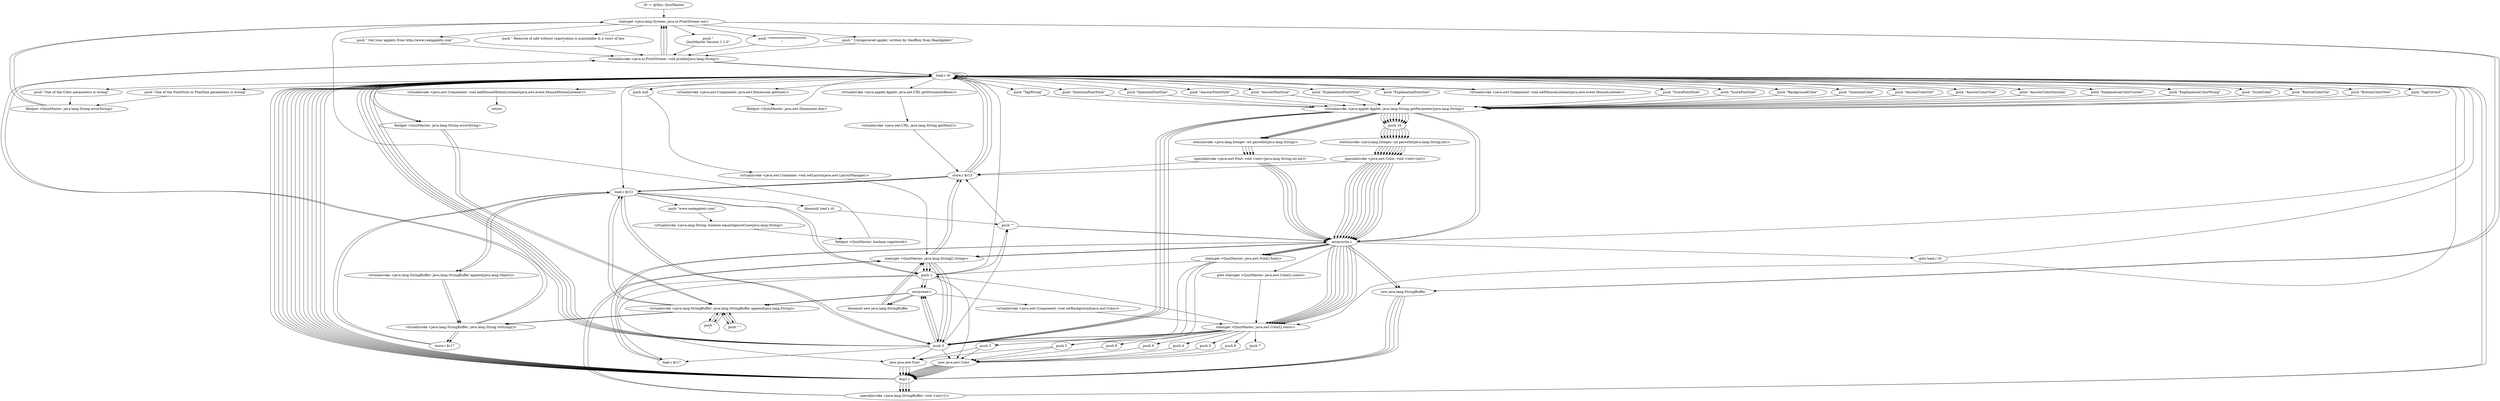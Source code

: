 digraph "" {
    "r0 := @this: QuizMaster"
    "staticget <java.lang.System: java.io.PrintStream out>"
    "r0 := @this: QuizMaster"->"staticget <java.lang.System: java.io.PrintStream out>";
    "push \"\nQuizMaster Version 1.1.0\""
    "staticget <java.lang.System: java.io.PrintStream out>"->"push \"\nQuizMaster Version 1.1.0\"";
    "virtualinvoke <java.io.PrintStream: void println(java.lang.String)>"
    "push \"\nQuizMaster Version 1.1.0\""->"virtualinvoke <java.io.PrintStream: void println(java.lang.String)>";
    "virtualinvoke <java.io.PrintStream: void println(java.lang.String)>"->"staticget <java.lang.System: java.io.PrintStream out>";
    "push \"************************\n\""
    "staticget <java.lang.System: java.io.PrintStream out>"->"push \"************************\n\"";
    "push \"************************\n\""->"virtualinvoke <java.io.PrintStream: void println(java.lang.String)>";
    "load.r r0"
    "virtualinvoke <java.io.PrintStream: void println(java.lang.String)>"->"load.r r0";
    "virtualinvoke <java.applet.Applet: java.net.URL getDocumentBase()>"
    "load.r r0"->"virtualinvoke <java.applet.Applet: java.net.URL getDocumentBase()>";
    "virtualinvoke <java.net.URL: java.lang.String getHost()>"
    "virtualinvoke <java.applet.Applet: java.net.URL getDocumentBase()>"->"virtualinvoke <java.net.URL: java.lang.String getHost()>";
    "store.r $r13"
    "virtualinvoke <java.net.URL: java.lang.String getHost()>"->"store.r $r13";
    "load.r $r13"
    "store.r $r13"->"load.r $r13";
    "ifnonnull load.r r0"
    "load.r $r13"->"ifnonnull load.r r0";
    "push \"\""
    "ifnonnull load.r r0"->"push \"\"";
    "push \"\""->"store.r $r13";
    "store.r $r13"->"load.r r0";
    "load.r r0"->"load.r $r13";
    "push \"www.realapplets.com\""
    "load.r $r13"->"push \"www.realapplets.com\"";
    "virtualinvoke <java.lang.String: boolean equalsIgnoreCase(java.lang.String)>"
    "push \"www.realapplets.com\""->"virtualinvoke <java.lang.String: boolean equalsIgnoreCase(java.lang.String)>";
    "fieldput <QuizMaster: boolean registered>"
    "virtualinvoke <java.lang.String: boolean equalsIgnoreCase(java.lang.String)>"->"fieldput <QuizMaster: boolean registered>";
    "fieldput <QuizMaster: boolean registered>"->"staticget <java.lang.System: java.io.PrintStream out>";
    "push \" Unregistered applet, written by Geoffrey from RealApplets\""
    "staticget <java.lang.System: java.io.PrintStream out>"->"push \" Unregistered applet, written by Geoffrey from RealApplets\"";
    "push \" Unregistered applet, written by Geoffrey from RealApplets\""->"virtualinvoke <java.io.PrintStream: void println(java.lang.String)>";
    "virtualinvoke <java.io.PrintStream: void println(java.lang.String)>"->"staticget <java.lang.System: java.io.PrintStream out>";
    "push \" Get your applets from http://www.realapplets.com\""
    "staticget <java.lang.System: java.io.PrintStream out>"->"push \" Get your applets from http://www.realapplets.com\"";
    "push \" Get your applets from http://www.realapplets.com\""->"virtualinvoke <java.io.PrintStream: void println(java.lang.String)>";
    "virtualinvoke <java.io.PrintStream: void println(java.lang.String)>"->"staticget <java.lang.System: java.io.PrintStream out>";
    "push \" Removal of add without registration is punishable in a court of law.\n\""
    "staticget <java.lang.System: java.io.PrintStream out>"->"push \" Removal of add without registration is punishable in a court of law.\n\"";
    "push \" Removal of add without registration is punishable in a court of law.\n\""->"virtualinvoke <java.io.PrintStream: void println(java.lang.String)>";
    "virtualinvoke <java.io.PrintStream: void println(java.lang.String)>"->"load.r r0";
    "load.r r0"->"load.r r0";
    "virtualinvoke <java.awt.Component: java.awt.Dimension getSize()>"
    "load.r r0"->"virtualinvoke <java.awt.Component: java.awt.Dimension getSize()>";
    "fieldput <QuizMaster: java.awt.Dimension dim>"
    "virtualinvoke <java.awt.Component: java.awt.Dimension getSize()>"->"fieldput <QuizMaster: java.awt.Dimension dim>";
    "fieldput <QuizMaster: java.awt.Dimension dim>"->"load.r r0";
    "push null"
    "load.r r0"->"push null";
    "virtualinvoke <java.awt.Container: void setLayout(java.awt.LayoutManager)>"
    "push null"->"virtualinvoke <java.awt.Container: void setLayout(java.awt.LayoutManager)>";
    "staticget <QuizMaster: java.lang.String[] strings>"
    "virtualinvoke <java.awt.Container: void setLayout(java.awt.LayoutManager)>"->"staticget <QuizMaster: java.lang.String[] strings>";
    "push 0"
    "staticget <QuizMaster: java.lang.String[] strings>"->"push 0";
    "push 0"->"load.r r0";
    "push \"TagCorrect\""
    "load.r r0"->"push \"TagCorrect\"";
    "virtualinvoke <java.applet.Applet: java.lang.String getParameter(java.lang.String)>"
    "push \"TagCorrect\""->"virtualinvoke <java.applet.Applet: java.lang.String getParameter(java.lang.String)>";
    "arraywrite.r"
    "virtualinvoke <java.applet.Applet: java.lang.String getParameter(java.lang.String)>"->"arraywrite.r";
    "arraywrite.r"->"staticget <QuizMaster: java.lang.String[] strings>";
    "staticget <QuizMaster: java.lang.String[] strings>"->"push 0";
    "arrayread.r"
    "push 0"->"arrayread.r";
    "ifnonnull new java.lang.StringBuffer"
    "arrayread.r"->"ifnonnull new java.lang.StringBuffer";
    "ifnonnull new java.lang.StringBuffer"->"staticget <QuizMaster: java.lang.String[] strings>";
    "staticget <QuizMaster: java.lang.String[] strings>"->"push 0";
    "push 0"->"push \"\"";
    "push \"\""->"arraywrite.r";
    "new java.lang.StringBuffer"
    "arraywrite.r"->"new java.lang.StringBuffer";
    "dup1.r"
    "new java.lang.StringBuffer"->"dup1.r";
    "specialinvoke <java.lang.StringBuffer: void <init>()>"
    "dup1.r"->"specialinvoke <java.lang.StringBuffer: void <init>()>";
    "specialinvoke <java.lang.StringBuffer: void <init>()>"->"staticget <QuizMaster: java.lang.String[] strings>";
    "staticget <QuizMaster: java.lang.String[] strings>"->"store.r $r13";
    "store.r $r13"->"load.r $r13";
    "load.r $r13"->"push 0";
    "push 0"->"arrayread.r";
    "virtualinvoke <java.lang.StringBuffer: java.lang.StringBuffer append(java.lang.String)>"
    "arrayread.r"->"virtualinvoke <java.lang.StringBuffer: java.lang.StringBuffer append(java.lang.String)>";
    "push \" \""
    "virtualinvoke <java.lang.StringBuffer: java.lang.StringBuffer append(java.lang.String)>"->"push \" \"";
    "push \" \""->"virtualinvoke <java.lang.StringBuffer: java.lang.StringBuffer append(java.lang.String)>";
    "virtualinvoke <java.lang.StringBuffer: java.lang.String toString()>"
    "virtualinvoke <java.lang.StringBuffer: java.lang.StringBuffer append(java.lang.String)>"->"virtualinvoke <java.lang.StringBuffer: java.lang.String toString()>";
    "store.r $r17"
    "virtualinvoke <java.lang.StringBuffer: java.lang.String toString()>"->"store.r $r17";
    "store.r $r17"->"load.r $r13";
    "load.r $r13"->"push 0";
    "load.r $r17"
    "push 0"->"load.r $r17";
    "load.r $r17"->"arraywrite.r";
    "arraywrite.r"->"staticget <QuizMaster: java.lang.String[] strings>";
    "push 1"
    "staticget <QuizMaster: java.lang.String[] strings>"->"push 1";
    "push 1"->"load.r r0";
    "push \"TagWrong\""
    "load.r r0"->"push \"TagWrong\"";
    "push \"TagWrong\""->"virtualinvoke <java.applet.Applet: java.lang.String getParameter(java.lang.String)>";
    "virtualinvoke <java.applet.Applet: java.lang.String getParameter(java.lang.String)>"->"arraywrite.r";
    "arraywrite.r"->"staticget <QuizMaster: java.lang.String[] strings>";
    "staticget <QuizMaster: java.lang.String[] strings>"->"push 1";
    "push 1"->"arrayread.r";
    "arrayread.r"->"ifnonnull new java.lang.StringBuffer";
    "ifnonnull new java.lang.StringBuffer"->"staticget <QuizMaster: java.lang.String[] strings>";
    "staticget <QuizMaster: java.lang.String[] strings>"->"push 1";
    "push 1"->"push \"\"";
    "push \"\""->"arraywrite.r";
    "arraywrite.r"->"new java.lang.StringBuffer";
    "new java.lang.StringBuffer"->"dup1.r";
    "dup1.r"->"specialinvoke <java.lang.StringBuffer: void <init>()>";
    "specialinvoke <java.lang.StringBuffer: void <init>()>"->"staticget <QuizMaster: java.lang.String[] strings>";
    "staticget <QuizMaster: java.lang.String[] strings>"->"store.r $r13";
    "store.r $r13"->"load.r $r13";
    "load.r $r13"->"push 1";
    "push 1"->"arrayread.r";
    "arrayread.r"->"virtualinvoke <java.lang.StringBuffer: java.lang.StringBuffer append(java.lang.String)>";
    "virtualinvoke <java.lang.StringBuffer: java.lang.StringBuffer append(java.lang.String)>"->"push \" \"";
    "push \" \""->"virtualinvoke <java.lang.StringBuffer: java.lang.StringBuffer append(java.lang.String)>";
    "virtualinvoke <java.lang.StringBuffer: java.lang.StringBuffer append(java.lang.String)>"->"virtualinvoke <java.lang.StringBuffer: java.lang.String toString()>";
    "virtualinvoke <java.lang.StringBuffer: java.lang.String toString()>"->"store.r $r17";
    "store.r $r17"->"load.r $r13";
    "load.r $r13"->"push 1";
    "push 1"->"load.r $r17";
    "load.r $r17"->"arraywrite.r";
    "staticget <QuizMaster: java.awt.Font[] fonts>"
    "arraywrite.r"->"staticget <QuizMaster: java.awt.Font[] fonts>";
    "staticget <QuizMaster: java.awt.Font[] fonts>"->"push 0";
    "new java.awt.Font"
    "push 0"->"new java.awt.Font";
    "new java.awt.Font"->"dup1.r";
    "dup1.r"->"load.r r0";
    "push \"QuestionFontStyle\""
    "load.r r0"->"push \"QuestionFontStyle\"";
    "push \"QuestionFontStyle\""->"virtualinvoke <java.applet.Applet: java.lang.String getParameter(java.lang.String)>";
    "virtualinvoke <java.applet.Applet: java.lang.String getParameter(java.lang.String)>"->"push 0";
    "push 0"->"load.r r0";
    "push \"QuestionFontSize\""
    "load.r r0"->"push \"QuestionFontSize\"";
    "push \"QuestionFontSize\""->"virtualinvoke <java.applet.Applet: java.lang.String getParameter(java.lang.String)>";
    "staticinvoke <java.lang.Integer: int parseInt(java.lang.String)>"
    "virtualinvoke <java.applet.Applet: java.lang.String getParameter(java.lang.String)>"->"staticinvoke <java.lang.Integer: int parseInt(java.lang.String)>";
    "specialinvoke <java.awt.Font: void <init>(java.lang.String,int,int)>"
    "staticinvoke <java.lang.Integer: int parseInt(java.lang.String)>"->"specialinvoke <java.awt.Font: void <init>(java.lang.String,int,int)>";
    "specialinvoke <java.awt.Font: void <init>(java.lang.String,int,int)>"->"arraywrite.r";
    "arraywrite.r"->"staticget <QuizMaster: java.awt.Font[] fonts>";
    "staticget <QuizMaster: java.awt.Font[] fonts>"->"push 1";
    "push 1"->"new java.awt.Font";
    "new java.awt.Font"->"dup1.r";
    "dup1.r"->"load.r r0";
    "push \"AnswerFontStyle\""
    "load.r r0"->"push \"AnswerFontStyle\"";
    "push \"AnswerFontStyle\""->"virtualinvoke <java.applet.Applet: java.lang.String getParameter(java.lang.String)>";
    "virtualinvoke <java.applet.Applet: java.lang.String getParameter(java.lang.String)>"->"push 0";
    "push 0"->"load.r r0";
    "push \"AnswerFontSize\""
    "load.r r0"->"push \"AnswerFontSize\"";
    "push \"AnswerFontSize\""->"virtualinvoke <java.applet.Applet: java.lang.String getParameter(java.lang.String)>";
    "virtualinvoke <java.applet.Applet: java.lang.String getParameter(java.lang.String)>"->"staticinvoke <java.lang.Integer: int parseInt(java.lang.String)>";
    "staticinvoke <java.lang.Integer: int parseInt(java.lang.String)>"->"specialinvoke <java.awt.Font: void <init>(java.lang.String,int,int)>";
    "specialinvoke <java.awt.Font: void <init>(java.lang.String,int,int)>"->"arraywrite.r";
    "arraywrite.r"->"staticget <QuizMaster: java.awt.Font[] fonts>";
    "push 2"
    "staticget <QuizMaster: java.awt.Font[] fonts>"->"push 2";
    "push 2"->"new java.awt.Font";
    "new java.awt.Font"->"dup1.r";
    "dup1.r"->"load.r r0";
    "push \"ExplanationFontStyle\""
    "load.r r0"->"push \"ExplanationFontStyle\"";
    "push \"ExplanationFontStyle\""->"virtualinvoke <java.applet.Applet: java.lang.String getParameter(java.lang.String)>";
    "virtualinvoke <java.applet.Applet: java.lang.String getParameter(java.lang.String)>"->"push 0";
    "push 0"->"load.r r0";
    "push \"ExplanationFontSize\""
    "load.r r0"->"push \"ExplanationFontSize\"";
    "push \"ExplanationFontSize\""->"virtualinvoke <java.applet.Applet: java.lang.String getParameter(java.lang.String)>";
    "virtualinvoke <java.applet.Applet: java.lang.String getParameter(java.lang.String)>"->"staticinvoke <java.lang.Integer: int parseInt(java.lang.String)>";
    "staticinvoke <java.lang.Integer: int parseInt(java.lang.String)>"->"specialinvoke <java.awt.Font: void <init>(java.lang.String,int,int)>";
    "specialinvoke <java.awt.Font: void <init>(java.lang.String,int,int)>"->"arraywrite.r";
    "arraywrite.r"->"staticget <QuizMaster: java.awt.Font[] fonts>";
    "push 3"
    "staticget <QuizMaster: java.awt.Font[] fonts>"->"push 3";
    "push 3"->"new java.awt.Font";
    "new java.awt.Font"->"dup1.r";
    "dup1.r"->"load.r r0";
    "push \"ScoreFontStyle\""
    "load.r r0"->"push \"ScoreFontStyle\"";
    "push \"ScoreFontStyle\""->"virtualinvoke <java.applet.Applet: java.lang.String getParameter(java.lang.String)>";
    "virtualinvoke <java.applet.Applet: java.lang.String getParameter(java.lang.String)>"->"push 0";
    "push 0"->"load.r r0";
    "push \"ScoreFontSize\""
    "load.r r0"->"push \"ScoreFontSize\"";
    "push \"ScoreFontSize\""->"virtualinvoke <java.applet.Applet: java.lang.String getParameter(java.lang.String)>";
    "virtualinvoke <java.applet.Applet: java.lang.String getParameter(java.lang.String)>"->"staticinvoke <java.lang.Integer: int parseInt(java.lang.String)>";
    "staticinvoke <java.lang.Integer: int parseInt(java.lang.String)>"->"specialinvoke <java.awt.Font: void <init>(java.lang.String,int,int)>";
    "specialinvoke <java.awt.Font: void <init>(java.lang.String,int,int)>"->"arraywrite.r";
    "goto staticget <QuizMaster: java.awt.Color[] colors>"
    "arraywrite.r"->"goto staticget <QuizMaster: java.awt.Color[] colors>";
    "staticget <QuizMaster: java.awt.Color[] colors>"
    "goto staticget <QuizMaster: java.awt.Color[] colors>"->"staticget <QuizMaster: java.awt.Color[] colors>";
    "staticget <QuizMaster: java.awt.Color[] colors>"->"push 0";
    "new java.awt.Color"
    "push 0"->"new java.awt.Color";
    "new java.awt.Color"->"dup1.r";
    "dup1.r"->"load.r r0";
    "push \"BackgroundColor\""
    "load.r r0"->"push \"BackgroundColor\"";
    "push \"BackgroundColor\""->"virtualinvoke <java.applet.Applet: java.lang.String getParameter(java.lang.String)>";
    "push 16"
    "virtualinvoke <java.applet.Applet: java.lang.String getParameter(java.lang.String)>"->"push 16";
    "staticinvoke <java.lang.Integer: int parseInt(java.lang.String,int)>"
    "push 16"->"staticinvoke <java.lang.Integer: int parseInt(java.lang.String,int)>";
    "specialinvoke <java.awt.Color: void <init>(int)>"
    "staticinvoke <java.lang.Integer: int parseInt(java.lang.String,int)>"->"specialinvoke <java.awt.Color: void <init>(int)>";
    "specialinvoke <java.awt.Color: void <init>(int)>"->"arraywrite.r";
    "arraywrite.r"->"load.r r0";
    "load.r r0"->"staticget <QuizMaster: java.awt.Color[] colors>";
    "staticget <QuizMaster: java.awt.Color[] colors>"->"push 0";
    "push 0"->"arrayread.r";
    "virtualinvoke <java.awt.Component: void setBackground(java.awt.Color)>"
    "arrayread.r"->"virtualinvoke <java.awt.Component: void setBackground(java.awt.Color)>";
    "virtualinvoke <java.awt.Component: void setBackground(java.awt.Color)>"->"staticget <QuizMaster: java.awt.Color[] colors>";
    "staticget <QuizMaster: java.awt.Color[] colors>"->"push 1";
    "push 1"->"new java.awt.Color";
    "new java.awt.Color"->"dup1.r";
    "dup1.r"->"load.r r0";
    "push \"QuestionColor\""
    "load.r r0"->"push \"QuestionColor\"";
    "push \"QuestionColor\""->"virtualinvoke <java.applet.Applet: java.lang.String getParameter(java.lang.String)>";
    "virtualinvoke <java.applet.Applet: java.lang.String getParameter(java.lang.String)>"->"push 16";
    "push 16"->"staticinvoke <java.lang.Integer: int parseInt(java.lang.String,int)>";
    "staticinvoke <java.lang.Integer: int parseInt(java.lang.String,int)>"->"specialinvoke <java.awt.Color: void <init>(int)>";
    "specialinvoke <java.awt.Color: void <init>(int)>"->"arraywrite.r";
    "arraywrite.r"->"staticget <QuizMaster: java.awt.Color[] colors>";
    "staticget <QuizMaster: java.awt.Color[] colors>"->"push 2";
    "push 2"->"new java.awt.Color";
    "new java.awt.Color"->"dup1.r";
    "dup1.r"->"load.r r0";
    "push \"AnswerColorOut\""
    "load.r r0"->"push \"AnswerColorOut\"";
    "push \"AnswerColorOut\""->"virtualinvoke <java.applet.Applet: java.lang.String getParameter(java.lang.String)>";
    "virtualinvoke <java.applet.Applet: java.lang.String getParameter(java.lang.String)>"->"push 16";
    "push 16"->"staticinvoke <java.lang.Integer: int parseInt(java.lang.String,int)>";
    "staticinvoke <java.lang.Integer: int parseInt(java.lang.String,int)>"->"specialinvoke <java.awt.Color: void <init>(int)>";
    "specialinvoke <java.awt.Color: void <init>(int)>"->"arraywrite.r";
    "arraywrite.r"->"staticget <QuizMaster: java.awt.Color[] colors>";
    "staticget <QuizMaster: java.awt.Color[] colors>"->"push 3";
    "push 3"->"new java.awt.Color";
    "new java.awt.Color"->"dup1.r";
    "dup1.r"->"load.r r0";
    "push \"AnswerColorOver\""
    "load.r r0"->"push \"AnswerColorOver\"";
    "push \"AnswerColorOver\""->"virtualinvoke <java.applet.Applet: java.lang.String getParameter(java.lang.String)>";
    "virtualinvoke <java.applet.Applet: java.lang.String getParameter(java.lang.String)>"->"push 16";
    "push 16"->"staticinvoke <java.lang.Integer: int parseInt(java.lang.String,int)>";
    "staticinvoke <java.lang.Integer: int parseInt(java.lang.String,int)>"->"specialinvoke <java.awt.Color: void <init>(int)>";
    "specialinvoke <java.awt.Color: void <init>(int)>"->"arraywrite.r";
    "arraywrite.r"->"staticget <QuizMaster: java.awt.Color[] colors>";
    "push 4"
    "staticget <QuizMaster: java.awt.Color[] colors>"->"push 4";
    "push 4"->"new java.awt.Color";
    "new java.awt.Color"->"dup1.r";
    "dup1.r"->"load.r r0";
    "push \"AnswerColorSolution\""
    "load.r r0"->"push \"AnswerColorSolution\"";
    "push \"AnswerColorSolution\""->"virtualinvoke <java.applet.Applet: java.lang.String getParameter(java.lang.String)>";
    "virtualinvoke <java.applet.Applet: java.lang.String getParameter(java.lang.String)>"->"push 16";
    "push 16"->"staticinvoke <java.lang.Integer: int parseInt(java.lang.String,int)>";
    "staticinvoke <java.lang.Integer: int parseInt(java.lang.String,int)>"->"specialinvoke <java.awt.Color: void <init>(int)>";
    "specialinvoke <java.awt.Color: void <init>(int)>"->"arraywrite.r";
    "arraywrite.r"->"staticget <QuizMaster: java.awt.Color[] colors>";
    "push 5"
    "staticget <QuizMaster: java.awt.Color[] colors>"->"push 5";
    "push 5"->"new java.awt.Color";
    "new java.awt.Color"->"dup1.r";
    "dup1.r"->"load.r r0";
    "push \"ExplanationColorCorrect\""
    "load.r r0"->"push \"ExplanationColorCorrect\"";
    "push \"ExplanationColorCorrect\""->"virtualinvoke <java.applet.Applet: java.lang.String getParameter(java.lang.String)>";
    "virtualinvoke <java.applet.Applet: java.lang.String getParameter(java.lang.String)>"->"push 16";
    "push 16"->"staticinvoke <java.lang.Integer: int parseInt(java.lang.String,int)>";
    "staticinvoke <java.lang.Integer: int parseInt(java.lang.String,int)>"->"specialinvoke <java.awt.Color: void <init>(int)>";
    "specialinvoke <java.awt.Color: void <init>(int)>"->"arraywrite.r";
    "arraywrite.r"->"staticget <QuizMaster: java.awt.Color[] colors>";
    "push 6"
    "staticget <QuizMaster: java.awt.Color[] colors>"->"push 6";
    "push 6"->"new java.awt.Color";
    "new java.awt.Color"->"dup1.r";
    "dup1.r"->"load.r r0";
    "push \"ExplanationColorWrong\""
    "load.r r0"->"push \"ExplanationColorWrong\"";
    "push \"ExplanationColorWrong\""->"virtualinvoke <java.applet.Applet: java.lang.String getParameter(java.lang.String)>";
    "virtualinvoke <java.applet.Applet: java.lang.String getParameter(java.lang.String)>"->"push 16";
    "push 16"->"staticinvoke <java.lang.Integer: int parseInt(java.lang.String,int)>";
    "staticinvoke <java.lang.Integer: int parseInt(java.lang.String,int)>"->"specialinvoke <java.awt.Color: void <init>(int)>";
    "specialinvoke <java.awt.Color: void <init>(int)>"->"arraywrite.r";
    "arraywrite.r"->"staticget <QuizMaster: java.awt.Color[] colors>";
    "push 7"
    "staticget <QuizMaster: java.awt.Color[] colors>"->"push 7";
    "push 7"->"new java.awt.Color";
    "new java.awt.Color"->"dup1.r";
    "dup1.r"->"load.r r0";
    "push \"ScoreColor\""
    "load.r r0"->"push \"ScoreColor\"";
    "push \"ScoreColor\""->"virtualinvoke <java.applet.Applet: java.lang.String getParameter(java.lang.String)>";
    "virtualinvoke <java.applet.Applet: java.lang.String getParameter(java.lang.String)>"->"push 16";
    "push 16"->"staticinvoke <java.lang.Integer: int parseInt(java.lang.String,int)>";
    "staticinvoke <java.lang.Integer: int parseInt(java.lang.String,int)>"->"specialinvoke <java.awt.Color: void <init>(int)>";
    "specialinvoke <java.awt.Color: void <init>(int)>"->"arraywrite.r";
    "arraywrite.r"->"staticget <QuizMaster: java.awt.Color[] colors>";
    "push 8"
    "staticget <QuizMaster: java.awt.Color[] colors>"->"push 8";
    "push 8"->"new java.awt.Color";
    "new java.awt.Color"->"dup1.r";
    "dup1.r"->"load.r r0";
    "push \"ButtonColorOut\""
    "load.r r0"->"push \"ButtonColorOut\"";
    "push \"ButtonColorOut\""->"virtualinvoke <java.applet.Applet: java.lang.String getParameter(java.lang.String)>";
    "virtualinvoke <java.applet.Applet: java.lang.String getParameter(java.lang.String)>"->"push 16";
    "push 16"->"staticinvoke <java.lang.Integer: int parseInt(java.lang.String,int)>";
    "staticinvoke <java.lang.Integer: int parseInt(java.lang.String,int)>"->"specialinvoke <java.awt.Color: void <init>(int)>";
    "specialinvoke <java.awt.Color: void <init>(int)>"->"arraywrite.r";
    "arraywrite.r"->"staticget <QuizMaster: java.awt.Color[] colors>";
    "push 9"
    "staticget <QuizMaster: java.awt.Color[] colors>"->"push 9";
    "push 9"->"new java.awt.Color";
    "new java.awt.Color"->"dup1.r";
    "dup1.r"->"load.r r0";
    "push \"ButtonColorOver\""
    "load.r r0"->"push \"ButtonColorOver\"";
    "push \"ButtonColorOver\""->"virtualinvoke <java.applet.Applet: java.lang.String getParameter(java.lang.String)>";
    "virtualinvoke <java.applet.Applet: java.lang.String getParameter(java.lang.String)>"->"push 16";
    "push 16"->"staticinvoke <java.lang.Integer: int parseInt(java.lang.String,int)>";
    "staticinvoke <java.lang.Integer: int parseInt(java.lang.String,int)>"->"specialinvoke <java.awt.Color: void <init>(int)>";
    "specialinvoke <java.awt.Color: void <init>(int)>"->"arraywrite.r";
    "goto load.r r0"
    "arraywrite.r"->"goto load.r r0";
    "goto load.r r0"->"load.r r0";
    "load.r r0"->"load.r r0";
    "virtualinvoke <java.awt.Component: void addMouseListener(java.awt.event.MouseListener)>"
    "load.r r0"->"virtualinvoke <java.awt.Component: void addMouseListener(java.awt.event.MouseListener)>";
    "virtualinvoke <java.awt.Component: void addMouseListener(java.awt.event.MouseListener)>"->"load.r r0";
    "load.r r0"->"load.r r0";
    "virtualinvoke <java.awt.Component: void addMouseMotionListener(java.awt.event.MouseMotionListener)>"
    "load.r r0"->"virtualinvoke <java.awt.Component: void addMouseMotionListener(java.awt.event.MouseMotionListener)>";
    "return"
    "virtualinvoke <java.awt.Component: void addMouseMotionListener(java.awt.event.MouseMotionListener)>"->"return";
    "specialinvoke <java.awt.Color: void <init>(int)>"->"store.r $r13";
    "store.r $r13"->"load.r r0";
    "push \"One of the Color parameters is wrong\""
    "load.r r0"->"push \"One of the Color parameters is wrong\"";
    "fieldput <QuizMaster: java.lang.String errorString>"
    "push \"One of the Color parameters is wrong\""->"fieldput <QuizMaster: java.lang.String errorString>";
    "fieldput <QuizMaster: java.lang.String errorString>"->"staticget <java.lang.System: java.io.PrintStream out>";
    "staticget <java.lang.System: java.io.PrintStream out>"->"new java.lang.StringBuffer";
    "new java.lang.StringBuffer"->"dup1.r";
    "dup1.r"->"specialinvoke <java.lang.StringBuffer: void <init>()>";
    "specialinvoke <java.lang.StringBuffer: void <init>()>"->"load.r r0";
    "fieldget <QuizMaster: java.lang.String errorString>"
    "load.r r0"->"fieldget <QuizMaster: java.lang.String errorString>";
    "fieldget <QuizMaster: java.lang.String errorString>"->"virtualinvoke <java.lang.StringBuffer: java.lang.StringBuffer append(java.lang.String)>";
    "push \"\n\""
    "virtualinvoke <java.lang.StringBuffer: java.lang.StringBuffer append(java.lang.String)>"->"push \"\n\"";
    "push \"\n\""->"virtualinvoke <java.lang.StringBuffer: java.lang.StringBuffer append(java.lang.String)>";
    "virtualinvoke <java.lang.StringBuffer: java.lang.StringBuffer append(java.lang.String)>"->"load.r $r13";
    "virtualinvoke <java.lang.StringBuffer: java.lang.StringBuffer append(java.lang.Object)>"
    "load.r $r13"->"virtualinvoke <java.lang.StringBuffer: java.lang.StringBuffer append(java.lang.Object)>";
    "virtualinvoke <java.lang.StringBuffer: java.lang.StringBuffer append(java.lang.Object)>"->"virtualinvoke <java.lang.StringBuffer: java.lang.String toString()>";
    "virtualinvoke <java.lang.StringBuffer: java.lang.String toString()>"->"virtualinvoke <java.io.PrintStream: void println(java.lang.String)>";
    "specialinvoke <java.awt.Font: void <init>(java.lang.String,int,int)>"->"store.r $r13";
    "store.r $r13"->"load.r r0";
    "push \"One of the FontStyle or FontSize parameters is wrong\""
    "load.r r0"->"push \"One of the FontStyle or FontSize parameters is wrong\"";
    "push \"One of the FontStyle or FontSize parameters is wrong\""->"fieldput <QuizMaster: java.lang.String errorString>";
    "fieldput <QuizMaster: java.lang.String errorString>"->"staticget <java.lang.System: java.io.PrintStream out>";
    "staticget <java.lang.System: java.io.PrintStream out>"->"new java.lang.StringBuffer";
    "new java.lang.StringBuffer"->"dup1.r";
    "dup1.r"->"specialinvoke <java.lang.StringBuffer: void <init>()>";
    "specialinvoke <java.lang.StringBuffer: void <init>()>"->"load.r r0";
    "load.r r0"->"fieldget <QuizMaster: java.lang.String errorString>";
    "fieldget <QuizMaster: java.lang.String errorString>"->"virtualinvoke <java.lang.StringBuffer: java.lang.StringBuffer append(java.lang.String)>";
    "virtualinvoke <java.lang.StringBuffer: java.lang.StringBuffer append(java.lang.String)>"->"push \"\n\"";
    "push \"\n\""->"virtualinvoke <java.lang.StringBuffer: java.lang.StringBuffer append(java.lang.String)>";
    "virtualinvoke <java.lang.StringBuffer: java.lang.StringBuffer append(java.lang.String)>"->"load.r $r13";
    "load.r $r13"->"virtualinvoke <java.lang.StringBuffer: java.lang.StringBuffer append(java.lang.Object)>";
    "virtualinvoke <java.lang.StringBuffer: java.lang.StringBuffer append(java.lang.Object)>"->"virtualinvoke <java.lang.StringBuffer: java.lang.String toString()>";
    "virtualinvoke <java.lang.StringBuffer: java.lang.String toString()>"->"virtualinvoke <java.io.PrintStream: void println(java.lang.String)>";
}
